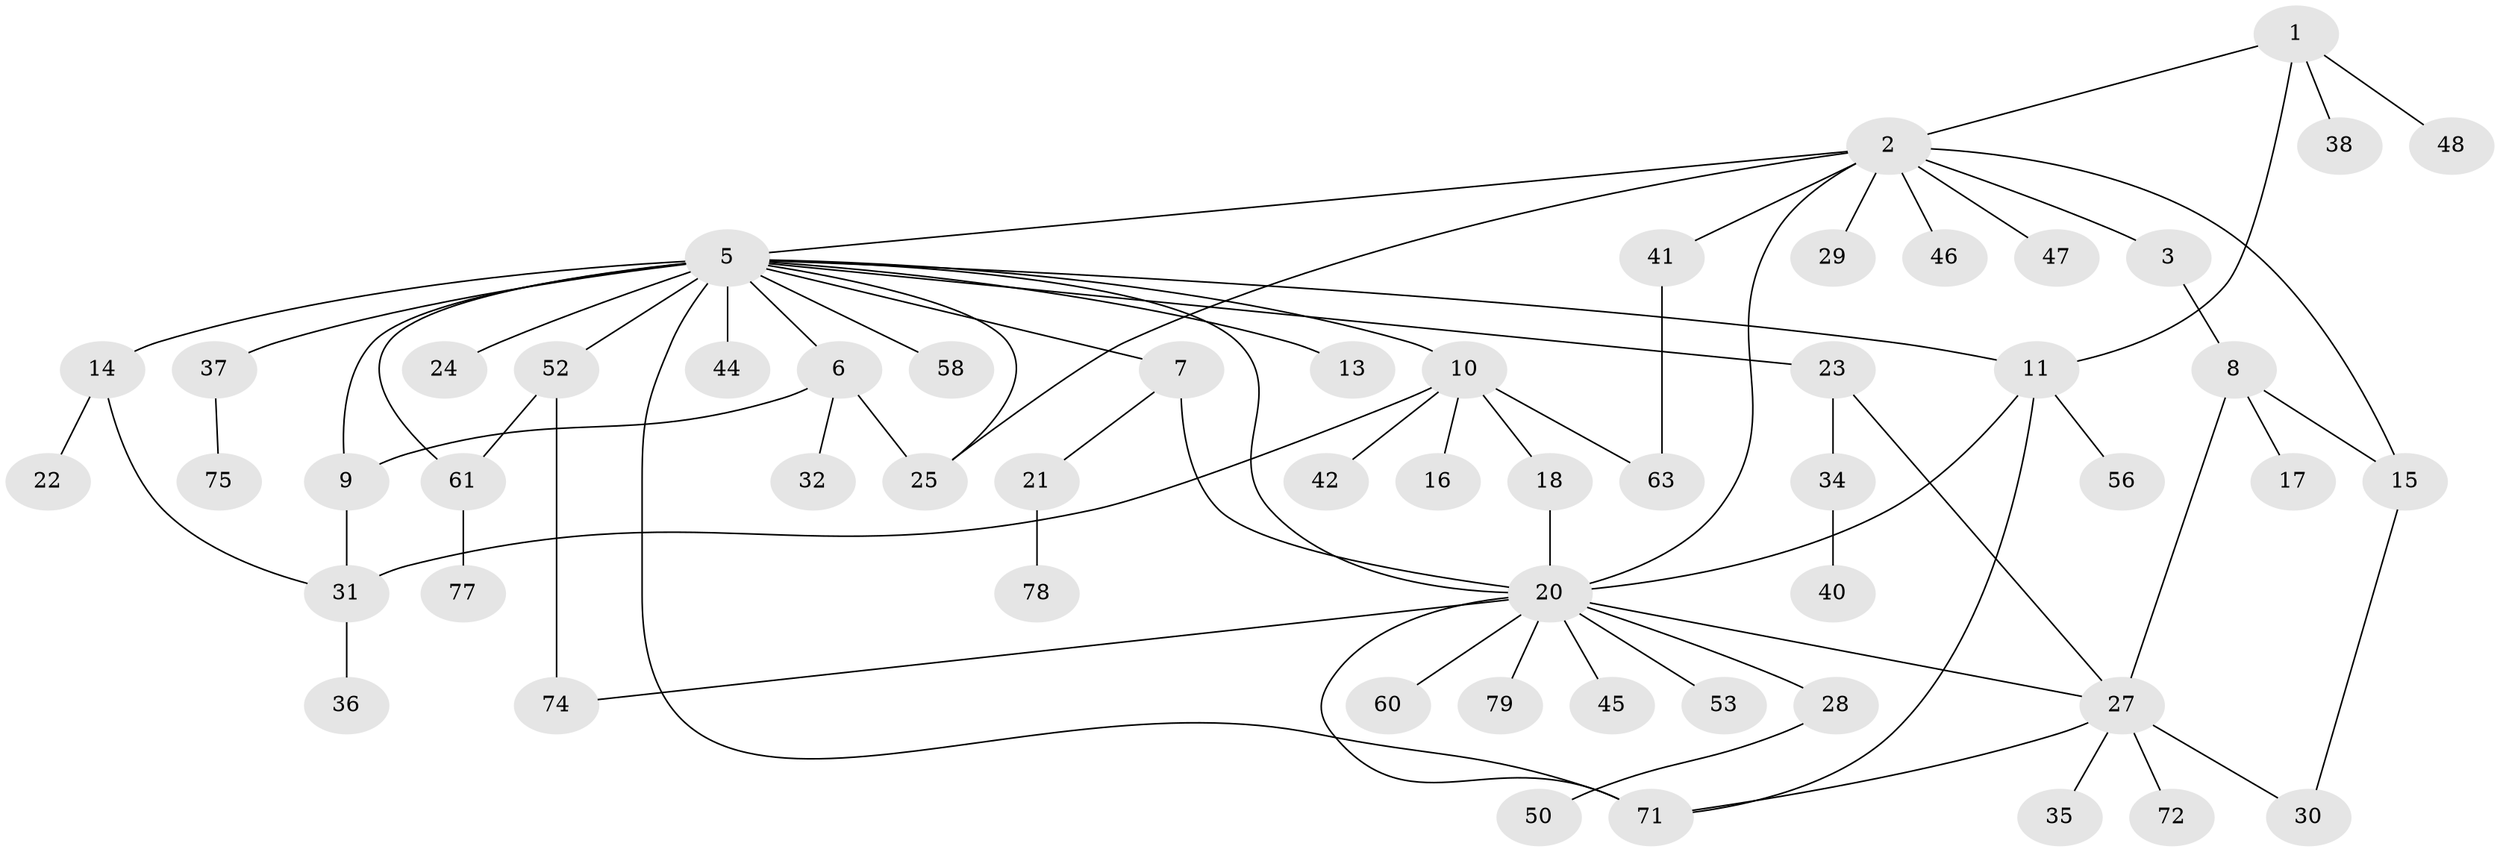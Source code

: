 // Generated by graph-tools (version 1.1) at 2025/23/03/03/25 07:23:54]
// undirected, 56 vertices, 75 edges
graph export_dot {
graph [start="1"]
  node [color=gray90,style=filled];
  1 [super="+49"];
  2 [super="+4"];
  3 [super="+70"];
  5 [super="+12"];
  6 [super="+55"];
  7 [super="+65"];
  8 [super="+51"];
  9 [super="+76"];
  10 [super="+19"];
  11 [super="+39"];
  13;
  14 [super="+66"];
  15;
  16;
  17;
  18;
  20 [super="+26"];
  21 [super="+43"];
  22;
  23;
  24;
  25 [super="+68"];
  27 [super="+33"];
  28;
  29;
  30 [super="+73"];
  31;
  32;
  34 [super="+67"];
  35;
  36 [super="+57"];
  37 [super="+81"];
  38;
  40;
  41;
  42;
  44 [super="+54"];
  45;
  46;
  47;
  48;
  50;
  52 [super="+64"];
  53;
  56 [super="+69"];
  58 [super="+59"];
  60;
  61 [super="+62"];
  63;
  71 [super="+80"];
  72;
  74;
  75;
  77;
  78;
  79;
  1 -- 2;
  1 -- 11;
  1 -- 38;
  1 -- 48;
  2 -- 3;
  2 -- 5;
  2 -- 15;
  2 -- 25;
  2 -- 29;
  2 -- 41;
  2 -- 46;
  2 -- 47;
  2 -- 20;
  3 -- 8;
  5 -- 6;
  5 -- 7;
  5 -- 9;
  5 -- 10;
  5 -- 11;
  5 -- 13;
  5 -- 14 [weight=2];
  5 -- 20;
  5 -- 23;
  5 -- 24;
  5 -- 25;
  5 -- 37 [weight=2];
  5 -- 44;
  5 -- 52;
  5 -- 58;
  5 -- 71 [weight=2];
  5 -- 61;
  6 -- 9;
  6 -- 25;
  6 -- 32;
  7 -- 21;
  7 -- 20;
  8 -- 15;
  8 -- 17;
  8 -- 27;
  9 -- 31;
  10 -- 16;
  10 -- 18;
  10 -- 42;
  10 -- 63;
  10 -- 31;
  11 -- 56;
  11 -- 71;
  11 -- 20;
  14 -- 22;
  14 -- 31;
  15 -- 30;
  18 -- 20;
  20 -- 60;
  20 -- 74;
  20 -- 71;
  20 -- 45;
  20 -- 79;
  20 -- 53;
  20 -- 27;
  20 -- 28;
  21 -- 78;
  23 -- 34;
  23 -- 27;
  27 -- 30;
  27 -- 72;
  27 -- 35;
  27 -- 71;
  28 -- 50;
  31 -- 36;
  34 -- 40;
  37 -- 75;
  41 -- 63;
  52 -- 61;
  52 -- 74;
  61 -- 77;
}
